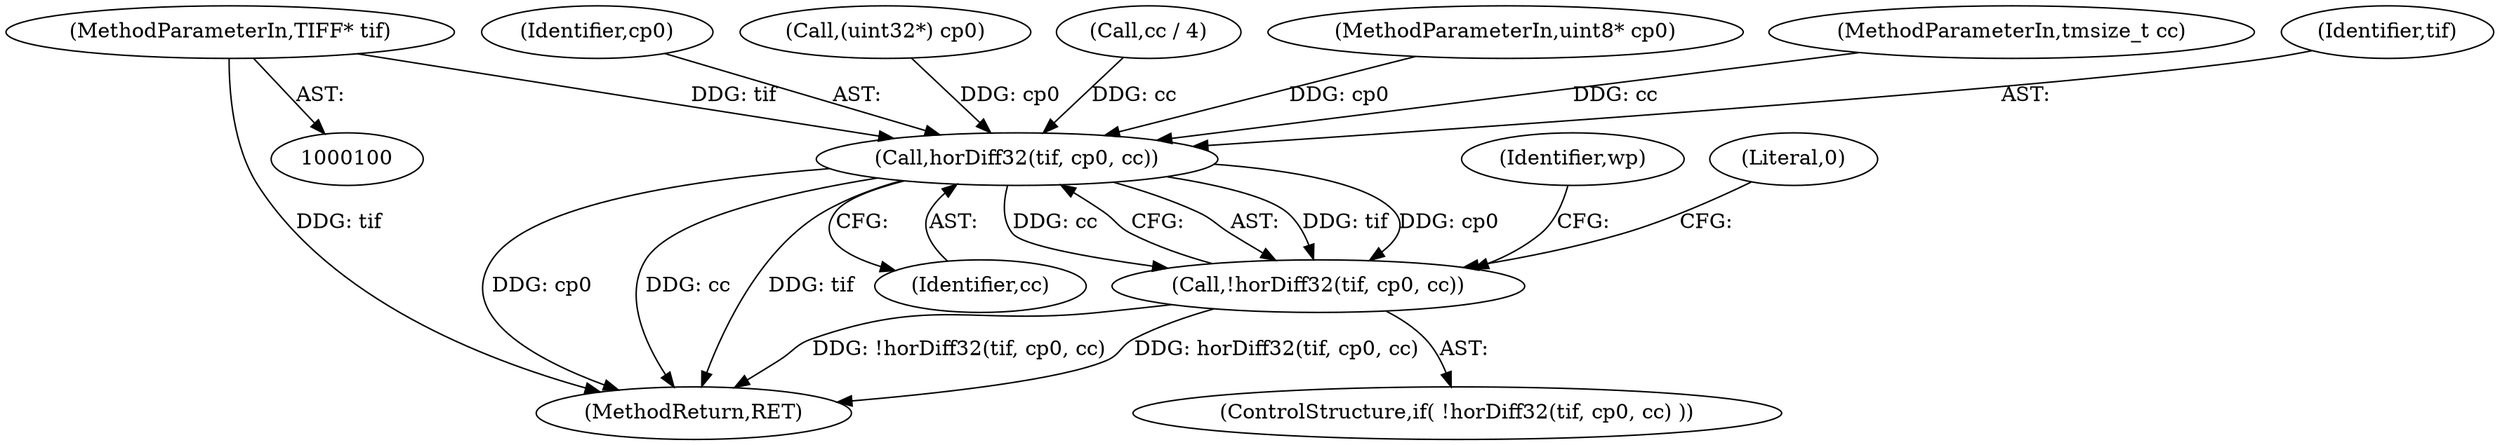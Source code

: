 digraph "0_libtiff_3ca657a8793dd011bf869695d72ad31c779c3cc1_14@pointer" {
"1000101" [label="(MethodParameterIn,TIFF* tif)"];
"1000119" [label="(Call,horDiff32(tif, cp0, cc))"];
"1000118" [label="(Call,!horDiff32(tif, cp0, cc))"];
"1000118" [label="(Call,!horDiff32(tif, cp0, cc))"];
"1000121" [label="(Identifier,cp0)"];
"1000108" [label="(Call,(uint32*) cp0)"];
"1000114" [label="(Call,cc / 4)"];
"1000102" [label="(MethodParameterIn,uint8* cp0)"];
"1000130" [label="(MethodReturn,RET)"];
"1000103" [label="(MethodParameterIn,tmsize_t cc)"];
"1000126" [label="(Identifier,wp)"];
"1000124" [label="(Literal,0)"];
"1000119" [label="(Call,horDiff32(tif, cp0, cc))"];
"1000122" [label="(Identifier,cc)"];
"1000120" [label="(Identifier,tif)"];
"1000117" [label="(ControlStructure,if( !horDiff32(tif, cp0, cc) ))"];
"1000101" [label="(MethodParameterIn,TIFF* tif)"];
"1000101" -> "1000100"  [label="AST: "];
"1000101" -> "1000130"  [label="DDG: tif"];
"1000101" -> "1000119"  [label="DDG: tif"];
"1000119" -> "1000118"  [label="AST: "];
"1000119" -> "1000122"  [label="CFG: "];
"1000120" -> "1000119"  [label="AST: "];
"1000121" -> "1000119"  [label="AST: "];
"1000122" -> "1000119"  [label="AST: "];
"1000118" -> "1000119"  [label="CFG: "];
"1000119" -> "1000130"  [label="DDG: cp0"];
"1000119" -> "1000130"  [label="DDG: cc"];
"1000119" -> "1000130"  [label="DDG: tif"];
"1000119" -> "1000118"  [label="DDG: tif"];
"1000119" -> "1000118"  [label="DDG: cp0"];
"1000119" -> "1000118"  [label="DDG: cc"];
"1000108" -> "1000119"  [label="DDG: cp0"];
"1000102" -> "1000119"  [label="DDG: cp0"];
"1000114" -> "1000119"  [label="DDG: cc"];
"1000103" -> "1000119"  [label="DDG: cc"];
"1000118" -> "1000117"  [label="AST: "];
"1000124" -> "1000118"  [label="CFG: "];
"1000126" -> "1000118"  [label="CFG: "];
"1000118" -> "1000130"  [label="DDG: !horDiff32(tif, cp0, cc)"];
"1000118" -> "1000130"  [label="DDG: horDiff32(tif, cp0, cc)"];
}
